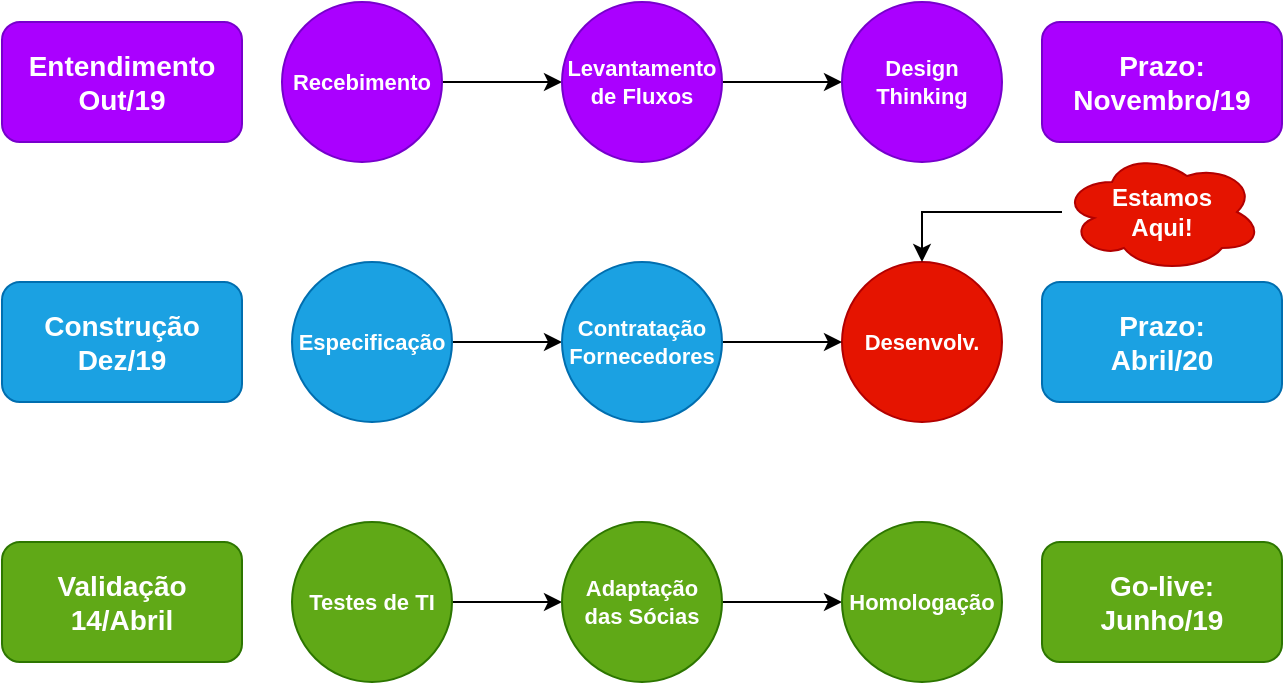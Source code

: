 <mxfile version="12.7.1" type="github">
  <diagram id="ZTwRjpQaeGu7MBUoPaFl" name="Page-1">
    <mxGraphModel dx="868" dy="482" grid="1" gridSize="10" guides="1" tooltips="1" connect="1" arrows="1" fold="1" page="1" pageScale="1" pageWidth="827" pageHeight="1169" math="0" shadow="0">
      <root>
        <mxCell id="0" />
        <mxCell id="1" parent="0" />
        <mxCell id="pMiSIhhBQEkNktz_2Eiv-23" style="edgeStyle=orthogonalEdgeStyle;rounded=0;orthogonalLoop=1;jettySize=auto;html=1;entryX=0;entryY=0.5;entryDx=0;entryDy=0;fontSize=11;" parent="1" source="pMiSIhhBQEkNktz_2Eiv-1" target="pMiSIhhBQEkNktz_2Eiv-3" edge="1">
          <mxGeometry relative="1" as="geometry" />
        </mxCell>
        <mxCell id="pMiSIhhBQEkNktz_2Eiv-1" value="Recebimento" style="ellipse;whiteSpace=wrap;html=1;aspect=fixed;fillColor=#aa00ff;strokeColor=#7700CC;fontColor=#ffffff;fontStyle=1;fontSize=11;" parent="1" vertex="1">
          <mxGeometry x="160" y="90" width="80" height="80" as="geometry" />
        </mxCell>
        <mxCell id="pMiSIhhBQEkNktz_2Eiv-24" style="edgeStyle=orthogonalEdgeStyle;rounded=0;orthogonalLoop=1;jettySize=auto;html=1;entryX=0;entryY=0.5;entryDx=0;entryDy=0;fontSize=11;" parent="1" source="pMiSIhhBQEkNktz_2Eiv-3" target="pMiSIhhBQEkNktz_2Eiv-4" edge="1">
          <mxGeometry relative="1" as="geometry" />
        </mxCell>
        <mxCell id="pMiSIhhBQEkNktz_2Eiv-3" value="Levantamento&lt;br style=&quot;font-size: 11px;&quot;&gt;de Fluxos" style="ellipse;whiteSpace=wrap;html=1;aspect=fixed;fillColor=#aa00ff;strokeColor=#7700CC;fontColor=#ffffff;fontStyle=1;fontSize=11;" parent="1" vertex="1">
          <mxGeometry x="300" y="90" width="80" height="80" as="geometry" />
        </mxCell>
        <mxCell id="pMiSIhhBQEkNktz_2Eiv-4" value="Design&lt;br style=&quot;font-size: 11px;&quot;&gt;Thinking" style="ellipse;whiteSpace=wrap;html=1;aspect=fixed;fillColor=#aa00ff;strokeColor=#7700CC;fontColor=#ffffff;fontStyle=1;fontSize=11;" parent="1" vertex="1">
          <mxGeometry x="440" y="90" width="80" height="80" as="geometry" />
        </mxCell>
        <mxCell id="pMiSIhhBQEkNktz_2Eiv-25" style="edgeStyle=orthogonalEdgeStyle;rounded=0;orthogonalLoop=1;jettySize=auto;html=1;entryX=0;entryY=0.5;entryDx=0;entryDy=0;fontSize=11;" parent="1" source="pMiSIhhBQEkNktz_2Eiv-8" target="pMiSIhhBQEkNktz_2Eiv-22" edge="1">
          <mxGeometry relative="1" as="geometry" />
        </mxCell>
        <mxCell id="pMiSIhhBQEkNktz_2Eiv-8" value="Especificação" style="ellipse;whiteSpace=wrap;html=1;aspect=fixed;fillColor=#1ba1e2;strokeColor=#006EAF;fontStyle=1;fontSize=11;fontColor=#ffffff;" parent="1" vertex="1">
          <mxGeometry x="165" y="220" width="80" height="80" as="geometry" />
        </mxCell>
        <mxCell id="pMiSIhhBQEkNktz_2Eiv-15" value="Desenvolv." style="ellipse;whiteSpace=wrap;html=1;aspect=fixed;fillColor=#e51400;strokeColor=#B20000;fontStyle=1;fontSize=11;fontColor=#ffffff;" parent="1" vertex="1">
          <mxGeometry x="440" y="220" width="80" height="80" as="geometry" />
        </mxCell>
        <mxCell id="pMiSIhhBQEkNktz_2Eiv-27" style="edgeStyle=orthogonalEdgeStyle;rounded=0;orthogonalLoop=1;jettySize=auto;html=1;fontSize=11;" parent="1" source="pMiSIhhBQEkNktz_2Eiv-18" target="pMiSIhhBQEkNktz_2Eiv-20" edge="1">
          <mxGeometry relative="1" as="geometry" />
        </mxCell>
        <mxCell id="pMiSIhhBQEkNktz_2Eiv-18" value="Testes de TI" style="ellipse;whiteSpace=wrap;html=1;aspect=fixed;fillColor=#60a917;strokeColor=#2D7600;fontStyle=1;fontSize=11;fontColor=#ffffff;" parent="1" vertex="1">
          <mxGeometry x="165" y="350" width="80" height="80" as="geometry" />
        </mxCell>
        <mxCell id="pMiSIhhBQEkNktz_2Eiv-28" style="edgeStyle=orthogonalEdgeStyle;rounded=0;orthogonalLoop=1;jettySize=auto;html=1;fontSize=11;" parent="1" source="pMiSIhhBQEkNktz_2Eiv-20" target="pMiSIhhBQEkNktz_2Eiv-21" edge="1">
          <mxGeometry relative="1" as="geometry" />
        </mxCell>
        <mxCell id="pMiSIhhBQEkNktz_2Eiv-20" value="Adaptação das Sócias" style="ellipse;whiteSpace=wrap;html=1;aspect=fixed;fillColor=#60a917;strokeColor=#2D7600;fontStyle=1;fontSize=11;fontColor=#ffffff;" parent="1" vertex="1">
          <mxGeometry x="300" y="350" width="80" height="80" as="geometry" />
        </mxCell>
        <mxCell id="pMiSIhhBQEkNktz_2Eiv-21" value="Homologação" style="ellipse;whiteSpace=wrap;html=1;aspect=fixed;fillColor=#60a917;strokeColor=#2D7600;fontStyle=1;fontSize=11;fontColor=#ffffff;" parent="1" vertex="1">
          <mxGeometry x="440" y="350" width="80" height="80" as="geometry" />
        </mxCell>
        <mxCell id="pMiSIhhBQEkNktz_2Eiv-26" style="edgeStyle=orthogonalEdgeStyle;rounded=0;orthogonalLoop=1;jettySize=auto;html=1;fontSize=11;" parent="1" source="pMiSIhhBQEkNktz_2Eiv-22" target="pMiSIhhBQEkNktz_2Eiv-15" edge="1">
          <mxGeometry relative="1" as="geometry" />
        </mxCell>
        <mxCell id="pMiSIhhBQEkNktz_2Eiv-22" value="Contratação&lt;br style=&quot;font-size: 11px;&quot;&gt;Fornecedores" style="ellipse;whiteSpace=wrap;html=1;aspect=fixed;fillColor=#1ba1e2;strokeColor=#006EAF;fontStyle=1;fontSize=11;fontColor=#ffffff;" parent="1" vertex="1">
          <mxGeometry x="300" y="220" width="80" height="80" as="geometry" />
        </mxCell>
        <mxCell id="pMiSIhhBQEkNktz_2Eiv-29" value="Entendimento&lt;br style=&quot;font-size: 14px;&quot;&gt;Out/19" style="rounded=1;whiteSpace=wrap;html=1;fillColor=#aa00ff;strokeColor=#7700CC;fontColor=#ffffff;fontStyle=1;fontSize=14;" parent="1" vertex="1">
          <mxGeometry x="20" y="100" width="120" height="60" as="geometry" />
        </mxCell>
        <mxCell id="pMiSIhhBQEkNktz_2Eiv-30" value="Construção&lt;br style=&quot;font-size: 14px;&quot;&gt;Dez/19" style="rounded=1;whiteSpace=wrap;html=1;fillColor=#1ba1e2;strokeColor=#006EAF;fontColor=#ffffff;fontStyle=1;fontSize=14;" parent="1" vertex="1">
          <mxGeometry x="20" y="230" width="120" height="60" as="geometry" />
        </mxCell>
        <mxCell id="pMiSIhhBQEkNktz_2Eiv-31" value="Validação&lt;br style=&quot;font-size: 14px&quot;&gt;14/Abril" style="rounded=1;whiteSpace=wrap;html=1;fillColor=#60a917;strokeColor=#2D7600;fontColor=#ffffff;fontStyle=1;fontSize=14;" parent="1" vertex="1">
          <mxGeometry x="20" y="360" width="120" height="60" as="geometry" />
        </mxCell>
        <mxCell id="pMiSIhhBQEkNktz_2Eiv-32" value="Prazo:&lt;br style=&quot;font-size: 14px;&quot;&gt;Novembro/19" style="rounded=1;whiteSpace=wrap;html=1;fillColor=#aa00ff;strokeColor=#7700CC;fontColor=#ffffff;fontStyle=1;fontSize=14;" parent="1" vertex="1">
          <mxGeometry x="540" y="100" width="120" height="60" as="geometry" />
        </mxCell>
        <mxCell id="pMiSIhhBQEkNktz_2Eiv-33" value="Prazo:&lt;br style=&quot;font-size: 14px;&quot;&gt;Abril/20" style="rounded=1;whiteSpace=wrap;html=1;fillColor=#1ba1e2;strokeColor=#006EAF;fontColor=#ffffff;fontStyle=1;fontSize=14;" parent="1" vertex="1">
          <mxGeometry x="540" y="230" width="120" height="60" as="geometry" />
        </mxCell>
        <mxCell id="pMiSIhhBQEkNktz_2Eiv-34" value="Go-live:&lt;br style=&quot;font-size: 14px;&quot;&gt;Junho/19" style="rounded=1;whiteSpace=wrap;html=1;fillColor=#60a917;strokeColor=#2D7600;fontColor=#ffffff;fontStyle=1;fontSize=14;" parent="1" vertex="1">
          <mxGeometry x="540" y="360" width="120" height="60" as="geometry" />
        </mxCell>
        <mxCell id="lp2ajLt_Ak6MV04k99ys-2" style="edgeStyle=orthogonalEdgeStyle;rounded=0;orthogonalLoop=1;jettySize=auto;html=1;entryX=0.5;entryY=0;entryDx=0;entryDy=0;fontSize=11;" edge="1" parent="1" source="lp2ajLt_Ak6MV04k99ys-1" target="pMiSIhhBQEkNktz_2Eiv-15">
          <mxGeometry relative="1" as="geometry" />
        </mxCell>
        <mxCell id="lp2ajLt_Ak6MV04k99ys-1" value="Estamos&lt;br style=&quot;font-size: 12px;&quot;&gt;Aqui!" style="ellipse;shape=cloud;whiteSpace=wrap;html=1;fontSize=12;fillColor=#e51400;strokeColor=#B20000;fontColor=#ffffff;fontStyle=1" vertex="1" parent="1">
          <mxGeometry x="550" y="165" width="100" height="60" as="geometry" />
        </mxCell>
      </root>
    </mxGraphModel>
  </diagram>
</mxfile>
